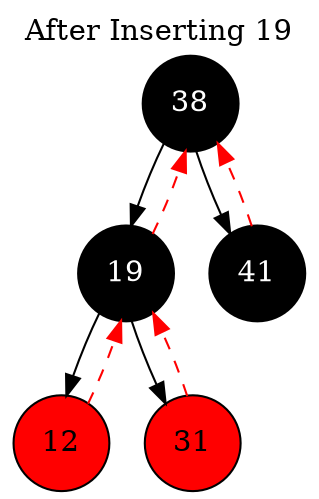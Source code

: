 digraph {
	node [shape=circle]
	graph [label="After Inserting 19" labelloc=t]
	38 [fillcolor=black fontcolor=white style=filled]
	38 -> 19
	19 [fillcolor=black fontcolor=white style=filled]
	19 -> 38 [color=red style=dashed]
	19 -> 12
	12 [fillcolor=red fontcolor=black style=filled]
	12 -> 19 [color=red style=dashed]
	19 -> 31
	31 [fillcolor=red fontcolor=black style=filled]
	31 -> 19 [color=red style=dashed]
	38 -> 41
	41 [fillcolor=black fontcolor=white style=filled]
	41 -> 38 [color=red style=dashed]
}
